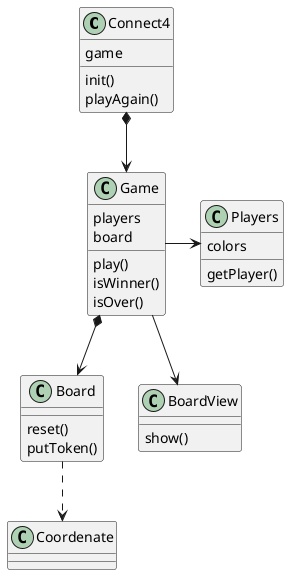 @startuml "Classes Diagram"

class Connect4 {
  game

  init()
  playAgain()
}
class Game {
  players
  board

  play()
  isWinner()
  isOver()
}
class Coordenate {

}
class Board {
  reset()
  putToken()
}
class BoardView {
  show()
}
class Players {
  colors

  getPlayer()
}

Connect4 *--> Game
Game -> Players
Game *--> Board
Game --> BoardView
Board ..> Coordenate

@enduml
